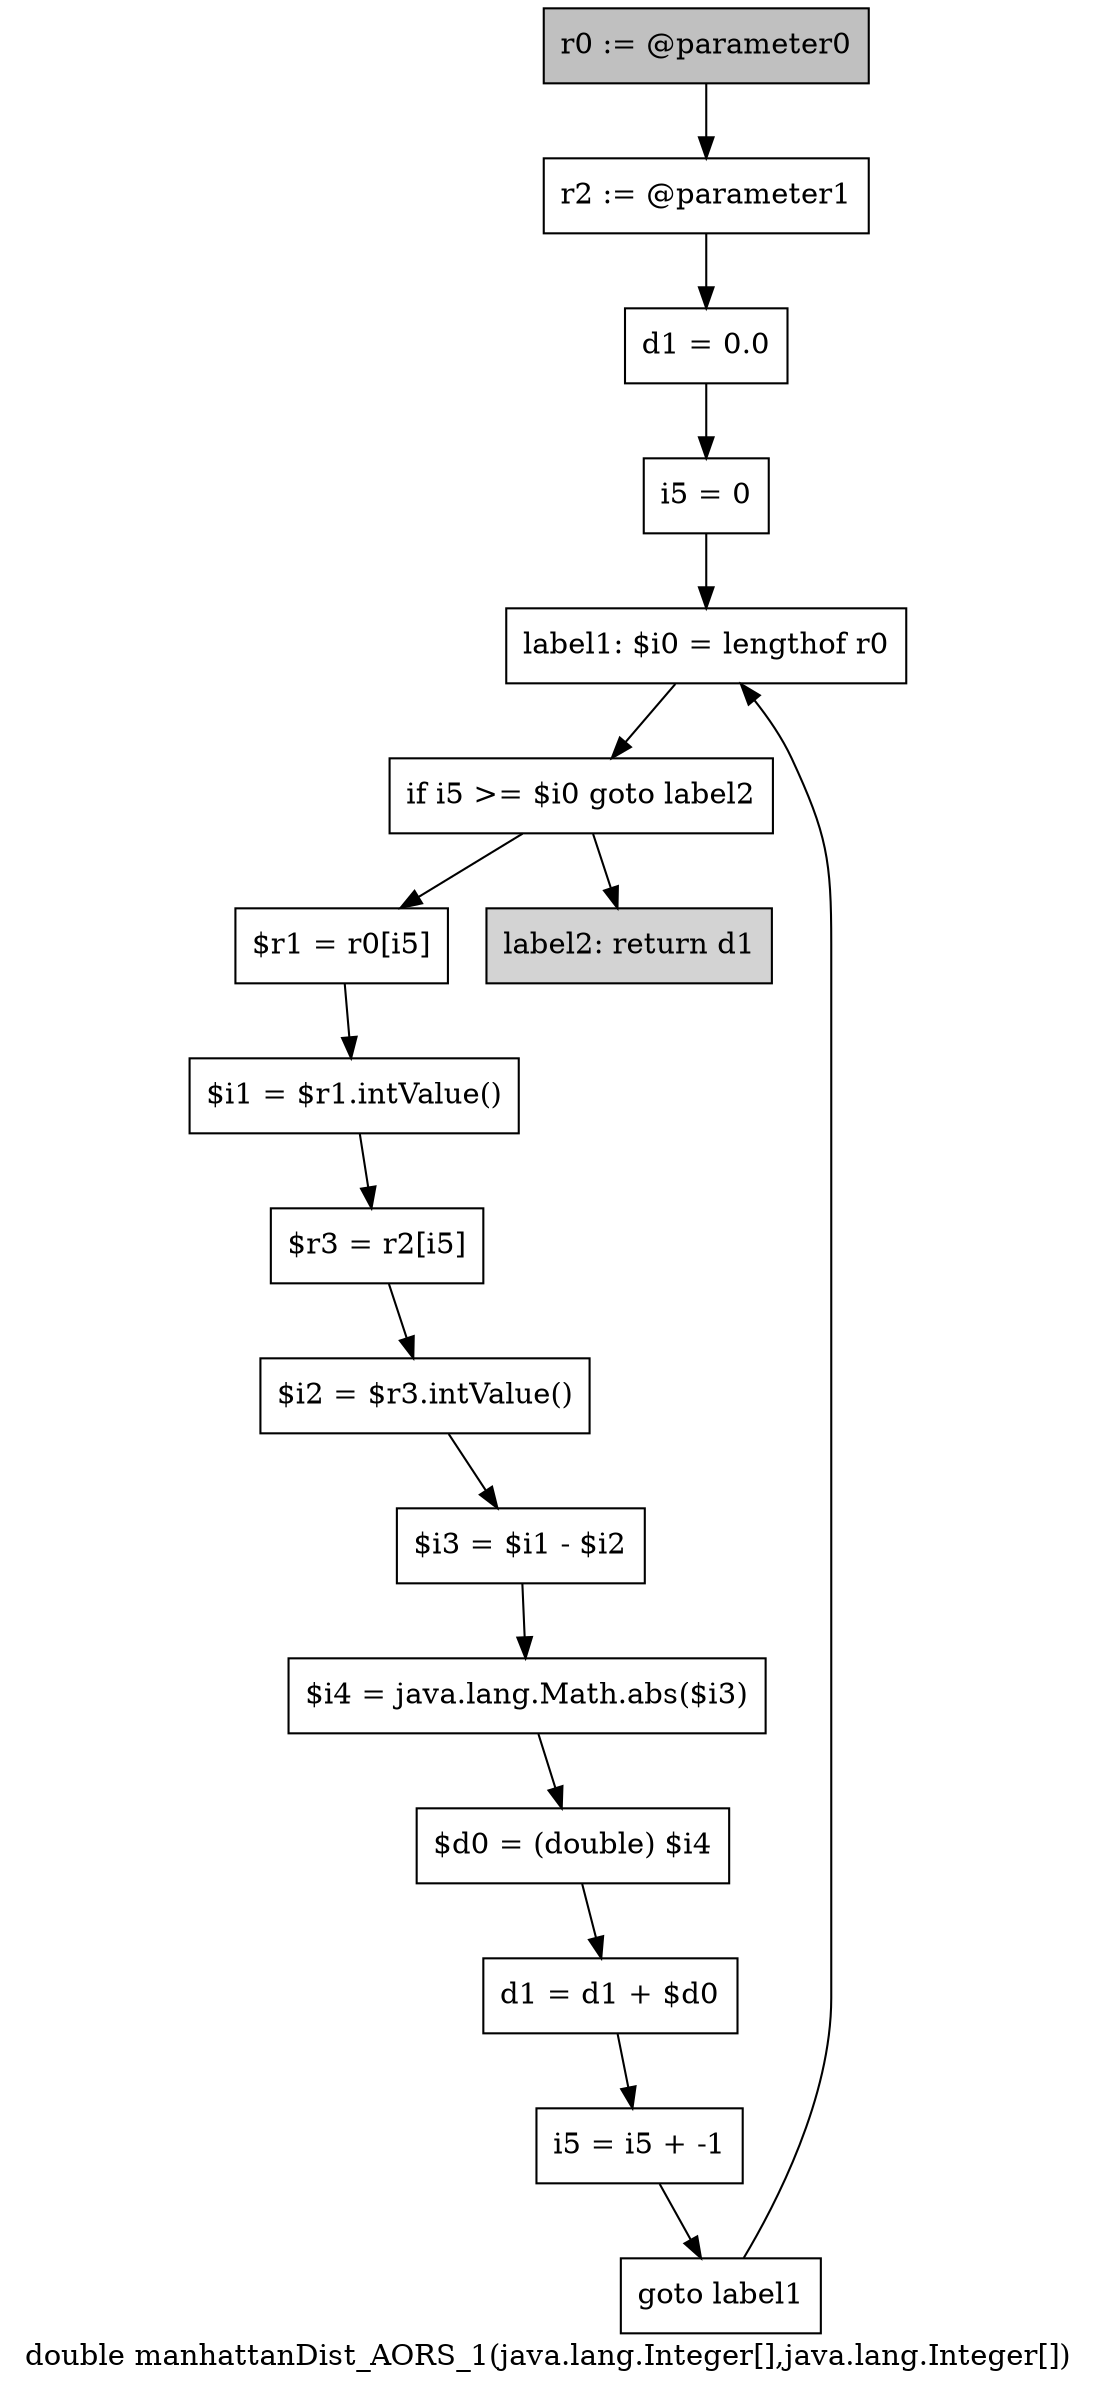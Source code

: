 digraph "double manhattanDist_AORS_1(java.lang.Integer[],java.lang.Integer[])" {
    label="double manhattanDist_AORS_1(java.lang.Integer[],java.lang.Integer[])";
    node [shape=box];
    "0" [style=filled,fillcolor=gray,label="r0 := @parameter0",];
    "1" [label="r2 := @parameter1",];
    "0"->"1";
    "2" [label="d1 = 0.0",];
    "1"->"2";
    "3" [label="i5 = 0",];
    "2"->"3";
    "4" [label="label1: $i0 = lengthof r0",];
    "3"->"4";
    "5" [label="if i5 >= $i0 goto label2",];
    "4"->"5";
    "6" [label="$r1 = r0[i5]",];
    "5"->"6";
    "16" [style=filled,fillcolor=lightgray,label="label2: return d1",];
    "5"->"16";
    "7" [label="$i1 = $r1.intValue()",];
    "6"->"7";
    "8" [label="$r3 = r2[i5]",];
    "7"->"8";
    "9" [label="$i2 = $r3.intValue()",];
    "8"->"9";
    "10" [label="$i3 = $i1 - $i2",];
    "9"->"10";
    "11" [label="$i4 = java.lang.Math.abs($i3)",];
    "10"->"11";
    "12" [label="$d0 = (double) $i4",];
    "11"->"12";
    "13" [label="d1 = d1 + $d0",];
    "12"->"13";
    "14" [label="i5 = i5 + -1",];
    "13"->"14";
    "15" [label="goto label1",];
    "14"->"15";
    "15"->"4";
}

